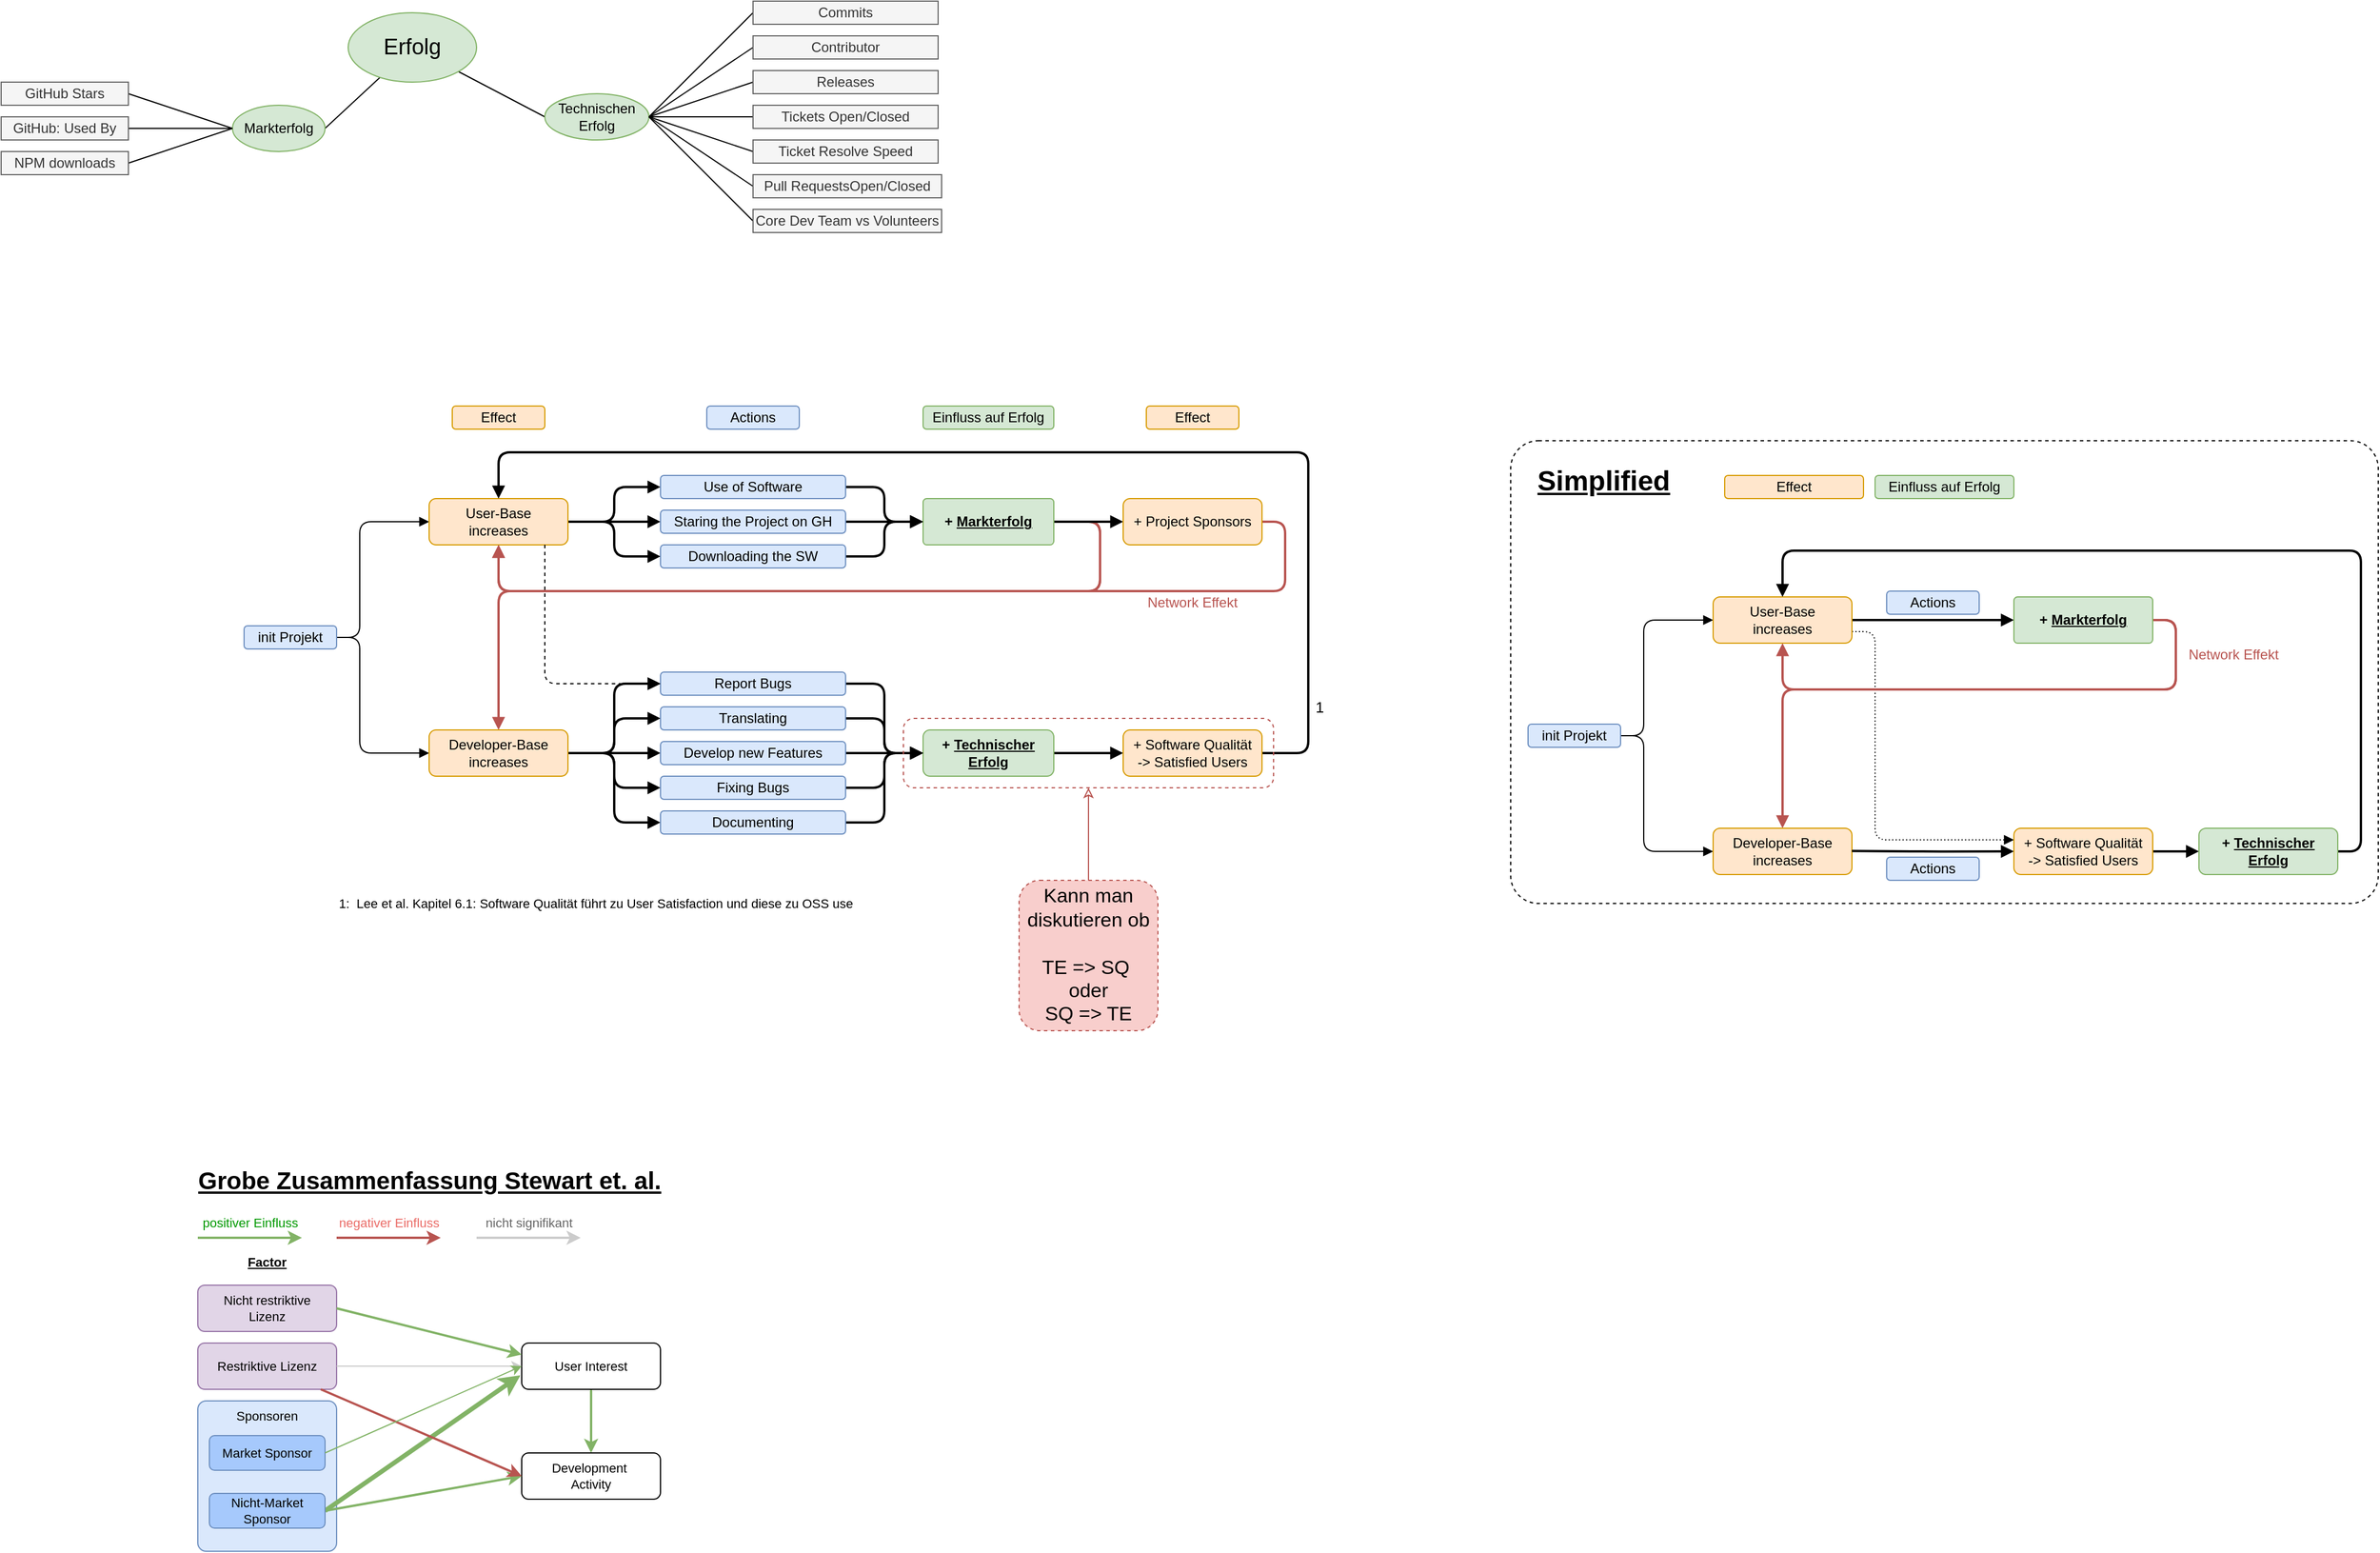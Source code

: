 <mxfile version="13.7.9" type="device"><diagram id="-saGNZZd5gnVEG0oM-vA" name="Seite-1"><mxGraphModel dx="677" dy="391" grid="1" gridSize="10" guides="1" tooltips="1" connect="1" arrows="1" fold="1" page="1" pageScale="1" pageWidth="827" pageHeight="1169" math="0" shadow="0"><root><mxCell id="0"/><mxCell id="1" parent="0"/><mxCell id="q8LVa7vrgrzUMe3y6urO-84" style="edgeStyle=orthogonalEdgeStyle;rounded=1;orthogonalLoop=1;jettySize=auto;html=1;entryX=0.5;entryY=0;entryDx=0;entryDy=0;endArrow=block;endFill=1;strokeColor=#b85450;strokeWidth=2;fontSize=12;fillColor=#f8cecc;exitX=1;exitY=0.5;exitDx=0;exitDy=0;jumpStyle=none;jumpSize=6;" parent="1" source="q8LVa7vrgrzUMe3y6urO-56" target="q8LVa7vrgrzUMe3y6urO-54" edge="1"><mxGeometry relative="1" as="geometry"><Array as="points"><mxPoint x="980" y="620"/><mxPoint x="980" y="680"/><mxPoint x="460" y="680"/></Array></mxGeometry></mxCell><mxCell id="q8LVa7vrgrzUMe3y6urO-6" style="rounded=0;orthogonalLoop=1;jettySize=auto;html=1;entryX=1;entryY=0.5;entryDx=0;entryDy=0;endArrow=none;endFill=0;" parent="1" source="q8LVa7vrgrzUMe3y6urO-1" target="q8LVa7vrgrzUMe3y6urO-2" edge="1"><mxGeometry relative="1" as="geometry"/></mxCell><mxCell id="q8LVa7vrgrzUMe3y6urO-7" style="rounded=0;orthogonalLoop=1;jettySize=auto;html=1;entryX=0;entryY=0.5;entryDx=0;entryDy=0;endArrow=none;endFill=0;" parent="1" source="q8LVa7vrgrzUMe3y6urO-1" target="q8LVa7vrgrzUMe3y6urO-3" edge="1"><mxGeometry relative="1" as="geometry"/></mxCell><mxCell id="q8LVa7vrgrzUMe3y6urO-1" value="Erfolg" style="ellipse;whiteSpace=wrap;html=1;fillColor=#d5e8d4;strokeColor=#82b366;fontSize=19;" parent="1" vertex="1"><mxGeometry x="330" y="180" width="111" height="60" as="geometry"/></mxCell><mxCell id="q8LVa7vrgrzUMe3y6urO-49" style="edgeStyle=none;rounded=0;orthogonalLoop=1;jettySize=auto;html=1;exitX=0;exitY=0.5;exitDx=0;exitDy=0;entryX=1;entryY=0.5;entryDx=0;entryDy=0;endArrow=none;endFill=0;fontSize=12;" parent="1" source="q8LVa7vrgrzUMe3y6urO-2" target="q8LVa7vrgrzUMe3y6urO-45" edge="1"><mxGeometry relative="1" as="geometry"/></mxCell><mxCell id="q8LVa7vrgrzUMe3y6urO-2" value="Markterfolg" style="ellipse;whiteSpace=wrap;html=1;fillColor=#d5e8d4;strokeColor=#82b366;" parent="1" vertex="1"><mxGeometry x="230" y="260" width="80" height="40" as="geometry"/></mxCell><mxCell id="q8LVa7vrgrzUMe3y6urO-37" style="edgeStyle=none;rounded=0;orthogonalLoop=1;jettySize=auto;html=1;exitX=1;exitY=0.5;exitDx=0;exitDy=0;entryX=0;entryY=0.5;entryDx=0;entryDy=0;endArrow=none;endFill=0;fontSize=12;" parent="1" source="q8LVa7vrgrzUMe3y6urO-3" target="q8LVa7vrgrzUMe3y6urO-29" edge="1"><mxGeometry relative="1" as="geometry"/></mxCell><mxCell id="q8LVa7vrgrzUMe3y6urO-3" value="Technischen&lt;br&gt;Erfolg" style="ellipse;whiteSpace=wrap;html=1;fillColor=#d5e8d4;strokeColor=#82b366;" parent="1" vertex="1"><mxGeometry x="500" y="250" width="90" height="40" as="geometry"/></mxCell><mxCell id="q8LVa7vrgrzUMe3y6urO-29" value="Commits" style="rounded=0;whiteSpace=wrap;html=1;fillColor=#f5f5f5;fontSize=12;strokeColor=#666666;fontColor=#333333;" parent="1" vertex="1"><mxGeometry x="680" y="170" width="160" height="20" as="geometry"/></mxCell><mxCell id="q8LVa7vrgrzUMe3y6urO-38" style="edgeStyle=none;rounded=0;orthogonalLoop=1;jettySize=auto;html=1;exitX=0;exitY=0.5;exitDx=0;exitDy=0;endArrow=none;endFill=0;fontSize=12;" parent="1" source="q8LVa7vrgrzUMe3y6urO-31" edge="1"><mxGeometry relative="1" as="geometry"><mxPoint x="590" y="270" as="targetPoint"/></mxGeometry></mxCell><mxCell id="q8LVa7vrgrzUMe3y6urO-31" value="&lt;span&gt;Contributor&lt;/span&gt;" style="rounded=0;whiteSpace=wrap;html=1;fillColor=#f5f5f5;fontSize=12;strokeColor=#666666;fontColor=#333333;" parent="1" vertex="1"><mxGeometry x="680" y="200" width="160" height="20" as="geometry"/></mxCell><mxCell id="q8LVa7vrgrzUMe3y6urO-39" style="edgeStyle=none;rounded=0;orthogonalLoop=1;jettySize=auto;html=1;exitX=0;exitY=0.5;exitDx=0;exitDy=0;endArrow=none;endFill=0;fontSize=12;" parent="1" source="q8LVa7vrgrzUMe3y6urO-32" edge="1"><mxGeometry relative="1" as="geometry"><mxPoint x="590" y="270" as="targetPoint"/></mxGeometry></mxCell><mxCell id="q8LVa7vrgrzUMe3y6urO-32" value="&lt;span&gt;Releases&lt;/span&gt;" style="rounded=0;whiteSpace=wrap;html=1;fillColor=#f5f5f5;fontSize=12;strokeColor=#666666;fontColor=#333333;" parent="1" vertex="1"><mxGeometry x="680" y="230" width="160" height="20" as="geometry"/></mxCell><mxCell id="q8LVa7vrgrzUMe3y6urO-40" style="edgeStyle=none;rounded=0;orthogonalLoop=1;jettySize=auto;html=1;exitX=0;exitY=0.5;exitDx=0;exitDy=0;endArrow=none;endFill=0;fontSize=12;" parent="1" source="q8LVa7vrgrzUMe3y6urO-33" edge="1"><mxGeometry relative="1" as="geometry"><mxPoint x="590" y="270" as="targetPoint"/></mxGeometry></mxCell><mxCell id="q8LVa7vrgrzUMe3y6urO-33" value="&lt;span&gt;Tickets Open/Closed&lt;/span&gt;" style="rounded=0;whiteSpace=wrap;html=1;fillColor=#f5f5f5;fontSize=12;strokeColor=#666666;fontColor=#333333;" parent="1" vertex="1"><mxGeometry x="680" y="260" width="160" height="20" as="geometry"/></mxCell><mxCell id="q8LVa7vrgrzUMe3y6urO-42" style="edgeStyle=none;rounded=0;orthogonalLoop=1;jettySize=auto;html=1;exitX=0;exitY=0.5;exitDx=0;exitDy=0;entryX=1;entryY=0.5;entryDx=0;entryDy=0;endArrow=none;endFill=0;fontSize=12;" parent="1" source="q8LVa7vrgrzUMe3y6urO-34" target="q8LVa7vrgrzUMe3y6urO-3" edge="1"><mxGeometry relative="1" as="geometry"/></mxCell><mxCell id="q8LVa7vrgrzUMe3y6urO-34" value="&lt;span&gt;Pull RequestsOpen/Closed&lt;/span&gt;" style="rounded=0;whiteSpace=wrap;html=1;fillColor=#f5f5f5;fontSize=12;strokeColor=#666666;fontColor=#333333;" parent="1" vertex="1"><mxGeometry x="680" y="320" width="163" height="20" as="geometry"/></mxCell><mxCell id="q8LVa7vrgrzUMe3y6urO-41" style="edgeStyle=none;rounded=0;orthogonalLoop=1;jettySize=auto;html=1;exitX=0;exitY=0.5;exitDx=0;exitDy=0;endArrow=none;endFill=0;fontSize=12;" parent="1" source="q8LVa7vrgrzUMe3y6urO-35" edge="1"><mxGeometry relative="1" as="geometry"><mxPoint x="590" y="270" as="targetPoint"/></mxGeometry></mxCell><mxCell id="q8LVa7vrgrzUMe3y6urO-35" value="&lt;span&gt;Ticket Resolve Speed&lt;/span&gt;" style="rounded=0;whiteSpace=wrap;html=1;fillColor=#f5f5f5;fontSize=12;strokeColor=#666666;fontColor=#333333;" parent="1" vertex="1"><mxGeometry x="680" y="290" width="160" height="20" as="geometry"/></mxCell><mxCell id="q8LVa7vrgrzUMe3y6urO-43" style="rounded=0;orthogonalLoop=1;jettySize=auto;html=1;exitX=0;exitY=0.5;exitDx=0;exitDy=0;entryX=1;entryY=0.5;entryDx=0;entryDy=0;endArrow=none;endFill=0;fontSize=12;" parent="1" source="q8LVa7vrgrzUMe3y6urO-36" target="q8LVa7vrgrzUMe3y6urO-3" edge="1"><mxGeometry relative="1" as="geometry"/></mxCell><mxCell id="q8LVa7vrgrzUMe3y6urO-36" value="&lt;span&gt;Core Dev Team vs Volunteers&lt;/span&gt;" style="rounded=0;whiteSpace=wrap;html=1;fillColor=#f5f5f5;fontSize=12;strokeColor=#666666;fontColor=#333333;" parent="1" vertex="1"><mxGeometry x="680" y="350" width="163" height="20" as="geometry"/></mxCell><mxCell id="q8LVa7vrgrzUMe3y6urO-47" style="edgeStyle=none;rounded=0;orthogonalLoop=1;jettySize=auto;html=1;exitX=1;exitY=0.5;exitDx=0;exitDy=0;entryX=0;entryY=0.5;entryDx=0;entryDy=0;endArrow=none;endFill=0;fontSize=12;" parent="1" source="q8LVa7vrgrzUMe3y6urO-44" target="q8LVa7vrgrzUMe3y6urO-2" edge="1"><mxGeometry relative="1" as="geometry"/></mxCell><mxCell id="q8LVa7vrgrzUMe3y6urO-44" value="&lt;span&gt;GitHub Stars&lt;/span&gt;" style="rounded=0;whiteSpace=wrap;html=1;fillColor=#f5f5f5;fontSize=12;strokeColor=#666666;fontColor=#333333;" parent="1" vertex="1"><mxGeometry x="30" y="240" width="110" height="20" as="geometry"/></mxCell><mxCell id="q8LVa7vrgrzUMe3y6urO-45" value="&lt;span&gt;GitHub: Used By&lt;/span&gt;" style="rounded=0;whiteSpace=wrap;html=1;fillColor=#f5f5f5;fontSize=12;strokeColor=#666666;fontColor=#333333;" parent="1" vertex="1"><mxGeometry x="30" y="270" width="110" height="20" as="geometry"/></mxCell><mxCell id="q8LVa7vrgrzUMe3y6urO-50" style="edgeStyle=none;rounded=0;orthogonalLoop=1;jettySize=auto;html=1;exitX=1;exitY=0.5;exitDx=0;exitDy=0;endArrow=none;endFill=0;fontSize=12;entryX=0;entryY=0.5;entryDx=0;entryDy=0;" parent="1" source="q8LVa7vrgrzUMe3y6urO-46" target="q8LVa7vrgrzUMe3y6urO-2" edge="1"><mxGeometry relative="1" as="geometry"><mxPoint x="190" y="280" as="targetPoint"/></mxGeometry></mxCell><mxCell id="q8LVa7vrgrzUMe3y6urO-46" value="&lt;span&gt;NPM downloads&lt;/span&gt;" style="rounded=0;whiteSpace=wrap;html=1;fillColor=#f5f5f5;fontSize=12;strokeColor=#666666;fontColor=#333333;" parent="1" vertex="1"><mxGeometry x="30" y="300" width="110" height="20" as="geometry"/></mxCell><mxCell id="q8LVa7vrgrzUMe3y6urO-60" style="edgeStyle=orthogonalEdgeStyle;rounded=1;orthogonalLoop=1;jettySize=auto;html=1;entryX=0;entryY=0.5;entryDx=0;entryDy=0;endArrow=block;endFill=1;fontSize=12;exitX=1;exitY=0.5;exitDx=0;exitDy=0;strokeWidth=1;" parent="1" source="q8LVa7vrgrzUMe3y6urO-52" target="q8LVa7vrgrzUMe3y6urO-53" edge="1"><mxGeometry relative="1" as="geometry"><Array as="points"><mxPoint x="340" y="720"/><mxPoint x="340" y="620"/></Array></mxGeometry></mxCell><mxCell id="q8LVa7vrgrzUMe3y6urO-61" style="edgeStyle=orthogonalEdgeStyle;rounded=1;orthogonalLoop=1;jettySize=auto;html=1;entryX=0;entryY=0.5;entryDx=0;entryDy=0;endArrow=block;endFill=1;fontSize=12;strokeWidth=1;" parent="1" source="q8LVa7vrgrzUMe3y6urO-52" target="q8LVa7vrgrzUMe3y6urO-54" edge="1"><mxGeometry relative="1" as="geometry"><Array as="points"><mxPoint x="340" y="720"/><mxPoint x="340" y="820"/></Array></mxGeometry></mxCell><mxCell id="q8LVa7vrgrzUMe3y6urO-52" value="init Projekt" style="rounded=1;whiteSpace=wrap;html=1;fillColor=#dae8fc;fontSize=12;strokeColor=#6c8ebf;" parent="1" vertex="1"><mxGeometry x="240" y="710" width="80" height="20" as="geometry"/></mxCell><mxCell id="q8LVa7vrgrzUMe3y6urO-77" style="edgeStyle=orthogonalEdgeStyle;rounded=1;orthogonalLoop=1;jettySize=auto;html=1;entryX=0;entryY=0.5;entryDx=0;entryDy=0;endArrow=block;endFill=1;strokeColor=#000000;strokeWidth=2;fontSize=12;" parent="1" source="q8LVa7vrgrzUMe3y6urO-53" target="q8LVa7vrgrzUMe3y6urO-73" edge="1"><mxGeometry relative="1" as="geometry"/></mxCell><mxCell id="q8LVa7vrgrzUMe3y6urO-119" style="edgeStyle=orthogonalEdgeStyle;rounded=1;jumpStyle=none;jumpSize=6;orthogonalLoop=1;jettySize=auto;html=1;entryX=0;entryY=0.5;entryDx=0;entryDy=0;shadow=0;startArrow=none;startFill=0;endArrow=block;endFill=1;strokeColor=#000000;strokeWidth=2;fontSize=17;fontColor=#B85450;" parent="1" source="q8LVa7vrgrzUMe3y6urO-53" target="q8LVa7vrgrzUMe3y6urO-117" edge="1"><mxGeometry relative="1" as="geometry"/></mxCell><mxCell id="q8LVa7vrgrzUMe3y6urO-120" style="edgeStyle=orthogonalEdgeStyle;rounded=1;jumpStyle=none;jumpSize=6;orthogonalLoop=1;jettySize=auto;html=1;entryX=0;entryY=0.5;entryDx=0;entryDy=0;shadow=0;startArrow=none;startFill=0;endArrow=block;endFill=1;strokeColor=#000000;strokeWidth=2;fontSize=17;fontColor=#B85450;" parent="1" source="q8LVa7vrgrzUMe3y6urO-53" target="q8LVa7vrgrzUMe3y6urO-118" edge="1"><mxGeometry relative="1" as="geometry"/></mxCell><mxCell id="q8LVa7vrgrzUMe3y6urO-53" value="User-Base&lt;br&gt;increases" style="rounded=1;whiteSpace=wrap;html=1;fillColor=#ffe6cc;fontSize=12;strokeColor=#d79b00;" parent="1" vertex="1"><mxGeometry x="400" y="600" width="120" height="40" as="geometry"/></mxCell><mxCell id="q8LVa7vrgrzUMe3y6urO-69" style="edgeStyle=orthogonalEdgeStyle;rounded=1;orthogonalLoop=1;jettySize=auto;html=1;entryX=0;entryY=0.5;entryDx=0;entryDy=0;endArrow=block;endFill=1;strokeColor=#000000;strokeWidth=2;fontSize=12;" parent="1" source="q8LVa7vrgrzUMe3y6urO-54" target="q8LVa7vrgrzUMe3y6urO-67" edge="1"><mxGeometry relative="1" as="geometry"/></mxCell><mxCell id="q8LVa7vrgrzUMe3y6urO-70" style="edgeStyle=orthogonalEdgeStyle;rounded=1;orthogonalLoop=1;jettySize=auto;html=1;entryX=0;entryY=0.5;entryDx=0;entryDy=0;endArrow=block;endFill=1;strokeColor=#000000;strokeWidth=2;fontSize=12;" parent="1" source="q8LVa7vrgrzUMe3y6urO-54" target="q8LVa7vrgrzUMe3y6urO-68" edge="1"><mxGeometry relative="1" as="geometry"/></mxCell><mxCell id="q8LVa7vrgrzUMe3y6urO-75" style="edgeStyle=orthogonalEdgeStyle;rounded=1;orthogonalLoop=1;jettySize=auto;html=1;entryX=0;entryY=0.5;entryDx=0;entryDy=0;endArrow=block;endFill=1;strokeColor=#000000;strokeWidth=2;fontSize=12;" parent="1" source="q8LVa7vrgrzUMe3y6urO-54" target="q8LVa7vrgrzUMe3y6urO-74" edge="1"><mxGeometry relative="1" as="geometry"/></mxCell><mxCell id="q8LVa7vrgrzUMe3y6urO-101" style="edgeStyle=orthogonalEdgeStyle;rounded=1;orthogonalLoop=1;jettySize=auto;html=1;entryX=0;entryY=0.5;entryDx=0;entryDy=0;shadow=0;endArrow=block;endFill=1;strokeColor=#000000;strokeWidth=2;fontSize=12;fontColor=#FF3333;" parent="1" source="q8LVa7vrgrzUMe3y6urO-54" target="q8LVa7vrgrzUMe3y6urO-100" edge="1"><mxGeometry relative="1" as="geometry"/></mxCell><mxCell id="q8LVa7vrgrzUMe3y6urO-102" style="edgeStyle=orthogonalEdgeStyle;rounded=1;orthogonalLoop=1;jettySize=auto;html=1;entryX=0;entryY=0.5;entryDx=0;entryDy=0;shadow=0;endArrow=block;endFill=1;strokeColor=#000000;strokeWidth=2;fontSize=12;fontColor=#FF3333;" parent="1" source="q8LVa7vrgrzUMe3y6urO-54" target="q8LVa7vrgrzUMe3y6urO-99" edge="1"><mxGeometry relative="1" as="geometry"/></mxCell><mxCell id="q8LVa7vrgrzUMe3y6urO-54" value="Developer-Base&lt;br&gt;increases" style="rounded=1;whiteSpace=wrap;html=1;fillColor=#ffe6cc;fontSize=12;strokeColor=#d79b00;" parent="1" vertex="1"><mxGeometry x="400" y="800" width="120" height="40" as="geometry"/></mxCell><mxCell id="q8LVa7vrgrzUMe3y6urO-82" style="edgeStyle=orthogonalEdgeStyle;rounded=1;orthogonalLoop=1;jettySize=auto;html=1;endArrow=block;endFill=1;strokeColor=#b85450;strokeWidth=2;fontSize=12;entryX=0.5;entryY=1;entryDx=0;entryDy=0;fillColor=#f8cecc;exitX=1;exitY=0.5;exitDx=0;exitDy=0;startArrow=none;startFill=0;jumpStyle=none;" parent="1" source="q8LVa7vrgrzUMe3y6urO-56" target="q8LVa7vrgrzUMe3y6urO-53" edge="1"><mxGeometry relative="1" as="geometry"><mxPoint x="990" y="620" as="targetPoint"/><Array as="points"><mxPoint x="980" y="620"/><mxPoint x="980" y="680"/><mxPoint x="460" y="680"/></Array></mxGeometry></mxCell><mxCell id="q8LVa7vrgrzUMe3y6urO-111" style="edgeStyle=orthogonalEdgeStyle;rounded=1;orthogonalLoop=1;jettySize=auto;html=1;entryX=0;entryY=0.5;entryDx=0;entryDy=0;shadow=0;startArrow=none;startFill=0;endArrow=block;endFill=1;strokeColor=#000000;strokeWidth=2;fontSize=12;fontColor=#B85450;" parent="1" source="q8LVa7vrgrzUMe3y6urO-56" target="q8LVa7vrgrzUMe3y6urO-110" edge="1"><mxGeometry relative="1" as="geometry"/></mxCell><mxCell id="q8LVa7vrgrzUMe3y6urO-56" value="&lt;b&gt;+&amp;nbsp;&lt;u&gt;Markterfolg&lt;/u&gt;&lt;/b&gt;" style="rounded=1;whiteSpace=wrap;html=1;fillColor=#d5e8d4;fontSize=12;strokeColor=#82b366;align=center;verticalAlign=middle;arcSize=8;" parent="1" vertex="1"><mxGeometry x="827" y="600" width="113" height="40" as="geometry"/></mxCell><mxCell id="q8LVa7vrgrzUMe3y6urO-93" style="edgeStyle=orthogonalEdgeStyle;rounded=1;orthogonalLoop=1;jettySize=auto;html=1;entryX=0;entryY=0.5;entryDx=0;entryDy=0;shadow=0;endArrow=block;endFill=1;strokeWidth=2;fontSize=12;fontColor=#FF3333;" parent="1" source="q8LVa7vrgrzUMe3y6urO-57" target="q8LVa7vrgrzUMe3y6urO-91" edge="1"><mxGeometry relative="1" as="geometry"/></mxCell><mxCell id="q8LVa7vrgrzUMe3y6urO-57" value="&lt;b&gt;+&lt;/b&gt; &lt;b&gt;&lt;u&gt;Technischer&lt;br&gt;Erfolg&lt;/u&gt;&lt;/b&gt;" style="rounded=1;whiteSpace=wrap;html=1;fillColor=#d5e8d4;fontSize=12;strokeColor=#82b366;" parent="1" vertex="1"><mxGeometry x="827" y="800" width="113" height="40" as="geometry"/></mxCell><mxCell id="q8LVa7vrgrzUMe3y6urO-105" style="edgeStyle=orthogonalEdgeStyle;rounded=1;orthogonalLoop=1;jettySize=auto;html=1;entryX=0;entryY=0.5;entryDx=0;entryDy=0;shadow=0;endArrow=block;endFill=1;strokeColor=#000000;strokeWidth=2;fontSize=12;fontColor=#FF3333;" parent="1" source="q8LVa7vrgrzUMe3y6urO-67" target="q8LVa7vrgrzUMe3y6urO-57" edge="1"><mxGeometry relative="1" as="geometry"/></mxCell><mxCell id="q8LVa7vrgrzUMe3y6urO-67" value="&lt;span&gt;Develop new Features&lt;/span&gt;" style="rounded=1;whiteSpace=wrap;html=1;fillColor=#dae8fc;fontSize=12;strokeColor=#6c8ebf;" parent="1" vertex="1"><mxGeometry x="600" y="810" width="160" height="20" as="geometry"/></mxCell><mxCell id="q8LVa7vrgrzUMe3y6urO-104" style="edgeStyle=orthogonalEdgeStyle;rounded=1;orthogonalLoop=1;jettySize=auto;html=1;entryX=0;entryY=0.5;entryDx=0;entryDy=0;shadow=0;endArrow=block;endFill=1;strokeColor=#000000;strokeWidth=2;fontSize=12;fontColor=#FF3333;" parent="1" source="q8LVa7vrgrzUMe3y6urO-68" target="q8LVa7vrgrzUMe3y6urO-57" edge="1"><mxGeometry relative="1" as="geometry"/></mxCell><mxCell id="q8LVa7vrgrzUMe3y6urO-68" value="&lt;span&gt;Fixing Bugs&lt;/span&gt;" style="rounded=1;whiteSpace=wrap;html=1;fillColor=#dae8fc;fontSize=12;strokeColor=#6c8ebf;" parent="1" vertex="1"><mxGeometry x="600" y="840" width="160" height="20" as="geometry"/></mxCell><mxCell id="q8LVa7vrgrzUMe3y6urO-78" style="edgeStyle=orthogonalEdgeStyle;rounded=1;orthogonalLoop=1;jettySize=auto;html=1;endArrow=block;endFill=1;strokeColor=#000000;strokeWidth=2;fontSize=12;entryX=0;entryY=0.5;entryDx=0;entryDy=0;" parent="1" source="q8LVa7vrgrzUMe3y6urO-73" target="q8LVa7vrgrzUMe3y6urO-56" edge="1"><mxGeometry relative="1" as="geometry"><mxPoint x="800" y="620" as="targetPoint"/></mxGeometry></mxCell><mxCell id="q8LVa7vrgrzUMe3y6urO-73" value="&lt;span&gt;Use of Software&lt;/span&gt;" style="rounded=1;whiteSpace=wrap;html=1;fillColor=#dae8fc;fontSize=12;strokeColor=#6c8ebf;" parent="1" vertex="1"><mxGeometry x="600" y="580" width="160" height="20" as="geometry"/></mxCell><mxCell id="q8LVa7vrgrzUMe3y6urO-107" style="edgeStyle=orthogonalEdgeStyle;rounded=1;orthogonalLoop=1;jettySize=auto;html=1;entryX=0;entryY=0.5;entryDx=0;entryDy=0;shadow=0;endArrow=block;endFill=1;strokeColor=#000000;strokeWidth=2;fontSize=12;fontColor=#FF3333;" parent="1" source="q8LVa7vrgrzUMe3y6urO-74" target="q8LVa7vrgrzUMe3y6urO-57" edge="1"><mxGeometry relative="1" as="geometry"/></mxCell><mxCell id="q8LVa7vrgrzUMe3y6urO-74" value="&lt;span&gt;Report Bugs&lt;/span&gt;" style="rounded=1;whiteSpace=wrap;html=1;fillColor=#dae8fc;fontSize=12;strokeColor=#6c8ebf;" parent="1" vertex="1"><mxGeometry x="600" y="750" width="160" height="20" as="geometry"/></mxCell><mxCell id="q8LVa7vrgrzUMe3y6urO-83" value="Network Effekt" style="text;html=1;align=center;verticalAlign=middle;whiteSpace=wrap;rounded=0;fontSize=12;fontColor=#B85450;" parent="1" vertex="1"><mxGeometry x="1000" y="680" width="120" height="20" as="geometry"/></mxCell><mxCell id="q8LVa7vrgrzUMe3y6urO-94" style="edgeStyle=orthogonalEdgeStyle;rounded=1;orthogonalLoop=1;jettySize=auto;html=1;shadow=0;endArrow=block;endFill=1;strokeWidth=2;fontSize=12;fontColor=#FF3333;exitX=1;exitY=0.5;exitDx=0;exitDy=0;" parent="1" source="q8LVa7vrgrzUMe3y6urO-91" edge="1"><mxGeometry relative="1" as="geometry"><mxPoint x="460" y="600" as="targetPoint"/><Array as="points"><mxPoint x="1160" y="820"/><mxPoint x="1160" y="560"/><mxPoint x="460" y="560"/></Array></mxGeometry></mxCell><mxCell id="q8LVa7vrgrzUMe3y6urO-91" value="+ Software Qualität&lt;br&gt;-&amp;gt; Satisfied Users" style="rounded=1;whiteSpace=wrap;html=1;fillColor=#ffe6cc;fontSize=12;strokeColor=#d79b00;" parent="1" vertex="1"><mxGeometry x="1000" y="800" width="120" height="40" as="geometry"/></mxCell><mxCell id="q8LVa7vrgrzUMe3y6urO-95" value="Actions" style="rounded=1;whiteSpace=wrap;html=1;fillColor=#dae8fc;fontSize=12;strokeColor=#6c8ebf;" parent="1" vertex="1"><mxGeometry x="640" y="520" width="80" height="20" as="geometry"/></mxCell><mxCell id="q8LVa7vrgrzUMe3y6urO-97" value="Einfluss auf Erfolg" style="rounded=1;whiteSpace=wrap;html=1;fillColor=#d5e8d4;fontSize=12;strokeColor=#82b366;" parent="1" vertex="1"><mxGeometry x="827" y="520" width="113" height="20" as="geometry"/></mxCell><mxCell id="q8LVa7vrgrzUMe3y6urO-98" value="Effect" style="rounded=1;whiteSpace=wrap;html=1;fillColor=#ffe6cc;fontSize=12;strokeColor=#d79b00;" parent="1" vertex="1"><mxGeometry x="420" y="520" width="80" height="20" as="geometry"/></mxCell><mxCell id="q8LVa7vrgrzUMe3y6urO-103" style="edgeStyle=orthogonalEdgeStyle;rounded=1;orthogonalLoop=1;jettySize=auto;html=1;entryX=0;entryY=0.5;entryDx=0;entryDy=0;shadow=0;endArrow=block;endFill=1;strokeColor=#000000;strokeWidth=2;fontSize=12;fontColor=#FF3333;" parent="1" source="q8LVa7vrgrzUMe3y6urO-99" target="q8LVa7vrgrzUMe3y6urO-57" edge="1"><mxGeometry relative="1" as="geometry"/></mxCell><mxCell id="q8LVa7vrgrzUMe3y6urO-99" value="Documenting" style="rounded=1;whiteSpace=wrap;html=1;fillColor=#dae8fc;fontSize=12;strokeColor=#6c8ebf;" parent="1" vertex="1"><mxGeometry x="600" y="870" width="160" height="20" as="geometry"/></mxCell><mxCell id="q8LVa7vrgrzUMe3y6urO-106" style="edgeStyle=orthogonalEdgeStyle;rounded=1;orthogonalLoop=1;jettySize=auto;html=1;entryX=0;entryY=0.5;entryDx=0;entryDy=0;shadow=0;endArrow=block;endFill=1;strokeColor=#000000;strokeWidth=2;fontSize=12;fontColor=#FF3333;" parent="1" source="q8LVa7vrgrzUMe3y6urO-100" target="q8LVa7vrgrzUMe3y6urO-57" edge="1"><mxGeometry relative="1" as="geometry"/></mxCell><mxCell id="q8LVa7vrgrzUMe3y6urO-100" value="Translating" style="rounded=1;whiteSpace=wrap;html=1;fillColor=#dae8fc;fontSize=12;strokeColor=#6c8ebf;" parent="1" vertex="1"><mxGeometry x="600" y="780" width="160" height="20" as="geometry"/></mxCell><mxCell id="q8LVa7vrgrzUMe3y6urO-112" style="edgeStyle=orthogonalEdgeStyle;rounded=1;orthogonalLoop=1;jettySize=auto;html=1;shadow=0;startArrow=none;startFill=0;endArrow=block;endFill=1;strokeColor=#b85450;strokeWidth=2;fontSize=12;fontColor=#B85450;fillColor=#f8cecc;jumpStyle=none;jumpSize=6;entryX=0.5;entryY=1;entryDx=0;entryDy=0;" parent="1" source="q8LVa7vrgrzUMe3y6urO-110" target="q8LVa7vrgrzUMe3y6urO-53" edge="1"><mxGeometry relative="1" as="geometry"><mxPoint x="470" y="660" as="targetPoint"/><Array as="points"><mxPoint x="1140" y="620"/><mxPoint x="1140" y="680"/><mxPoint x="460" y="680"/></Array></mxGeometry></mxCell><mxCell id="q8LVa7vrgrzUMe3y6urO-110" value="+ Project Sponsors" style="rounded=1;whiteSpace=wrap;html=1;fillColor=#ffe6cc;fontSize=12;strokeColor=#d79b00;" parent="1" vertex="1"><mxGeometry x="1000" y="600" width="120" height="40" as="geometry"/></mxCell><mxCell id="q8LVa7vrgrzUMe3y6urO-76" style="edgeStyle=orthogonalEdgeStyle;rounded=1;orthogonalLoop=1;jettySize=auto;html=1;endArrow=block;endFill=1;strokeWidth=1;fontSize=12;dashed=1;entryX=0;entryY=0.5;entryDx=0;entryDy=0;" parent="1" source="q8LVa7vrgrzUMe3y6urO-53" target="q8LVa7vrgrzUMe3y6urO-74" edge="1"><mxGeometry relative="1" as="geometry"><mxPoint x="560" y="760" as="targetPoint"/><Array as="points"><mxPoint x="500" y="760"/></Array></mxGeometry></mxCell><mxCell id="q8LVa7vrgrzUMe3y6urO-116" value="Effect" style="rounded=1;whiteSpace=wrap;html=1;fillColor=#ffe6cc;fontSize=12;strokeColor=#d79b00;" parent="1" vertex="1"><mxGeometry x="1020" y="520" width="80" height="20" as="geometry"/></mxCell><mxCell id="q8LVa7vrgrzUMe3y6urO-121" style="edgeStyle=orthogonalEdgeStyle;rounded=1;jumpStyle=none;jumpSize=6;orthogonalLoop=1;jettySize=auto;html=1;entryX=0;entryY=0.5;entryDx=0;entryDy=0;shadow=0;startArrow=none;startFill=0;endArrow=block;endFill=1;strokeColor=#000000;strokeWidth=2;fontSize=17;fontColor=#B85450;" parent="1" source="q8LVa7vrgrzUMe3y6urO-117" target="q8LVa7vrgrzUMe3y6urO-56" edge="1"><mxGeometry relative="1" as="geometry"/></mxCell><mxCell id="q8LVa7vrgrzUMe3y6urO-117" value="&lt;span&gt;Staring the Project on GH&lt;/span&gt;" style="rounded=1;whiteSpace=wrap;html=1;fillColor=#dae8fc;fontSize=12;strokeColor=#6c8ebf;" parent="1" vertex="1"><mxGeometry x="600" y="610" width="160" height="20" as="geometry"/></mxCell><mxCell id="q8LVa7vrgrzUMe3y6urO-122" style="edgeStyle=orthogonalEdgeStyle;rounded=1;jumpStyle=none;jumpSize=6;orthogonalLoop=1;jettySize=auto;html=1;entryX=0;entryY=0.5;entryDx=0;entryDy=0;shadow=0;startArrow=none;startFill=0;endArrow=block;endFill=1;strokeColor=#000000;strokeWidth=2;fontSize=17;fontColor=#B85450;" parent="1" source="q8LVa7vrgrzUMe3y6urO-118" target="q8LVa7vrgrzUMe3y6urO-56" edge="1"><mxGeometry relative="1" as="geometry"/></mxCell><mxCell id="q8LVa7vrgrzUMe3y6urO-118" value="&lt;span&gt;Downloading the SW&lt;/span&gt;" style="rounded=1;whiteSpace=wrap;html=1;fillColor=#dae8fc;fontSize=12;strokeColor=#6c8ebf;" parent="1" vertex="1"><mxGeometry x="600" y="640" width="160" height="20" as="geometry"/></mxCell><mxCell id="q8LVa7vrgrzUMe3y6urO-127" value="" style="rounded=1;whiteSpace=wrap;html=1;dashed=1;strokeColor=#b85450;fontSize=17;align=center;fillColor=none;" parent="1" vertex="1"><mxGeometry x="810" y="790" width="320" height="60" as="geometry"/></mxCell><mxCell id="q8LVa7vrgrzUMe3y6urO-131" style="edgeStyle=orthogonalEdgeStyle;rounded=1;jumpStyle=none;jumpSize=6;orthogonalLoop=1;jettySize=auto;html=1;exitX=0.5;exitY=0;exitDx=0;exitDy=0;entryX=0.5;entryY=1;entryDx=0;entryDy=0;shadow=0;startArrow=none;startFill=0;endArrow=classic;endFill=0;strokeColor=#b85450;strokeWidth=1;fontSize=17;fontColor=#B85450;fillColor=#f8cecc;" parent="1" source="q8LVa7vrgrzUMe3y6urO-129" target="q8LVa7vrgrzUMe3y6urO-127" edge="1"><mxGeometry relative="1" as="geometry"/></mxCell><mxCell id="q8LVa7vrgrzUMe3y6urO-129" value="Kann man diskutieren ob&lt;br&gt;&lt;br&gt;TE =&amp;gt; SQ&amp;nbsp;&lt;br&gt;oder&lt;br&gt;SQ =&amp;gt; TE" style="rounded=1;whiteSpace=wrap;html=1;dashed=1;strokeColor=#b85450;fillColor=#f8cecc;fontSize=17;align=center;" parent="1" vertex="1"><mxGeometry x="910" y="930" width="120" height="130" as="geometry"/></mxCell><mxCell id="q8LVa7vrgrzUMe3y6urO-132" style="edgeStyle=orthogonalEdgeStyle;rounded=1;orthogonalLoop=1;jettySize=auto;html=1;entryX=0.5;entryY=0;entryDx=0;entryDy=0;endArrow=block;endFill=1;strokeColor=#b85450;strokeWidth=2;fontSize=12;fillColor=#f8cecc;exitX=1;exitY=0.5;exitDx=0;exitDy=0;jumpStyle=none;jumpSize=6;" parent="1" source="q8LVa7vrgrzUMe3y6urO-148" target="q8LVa7vrgrzUMe3y6urO-145" edge="1"><mxGeometry relative="1" as="geometry"><Array as="points"><mxPoint x="1910" y="705"/><mxPoint x="1910" y="765"/><mxPoint x="1570" y="765"/></Array></mxGeometry></mxCell><mxCell id="q8LVa7vrgrzUMe3y6urO-133" style="edgeStyle=orthogonalEdgeStyle;rounded=1;orthogonalLoop=1;jettySize=auto;html=1;entryX=0;entryY=0.5;entryDx=0;entryDy=0;endArrow=block;endFill=1;fontSize=12;exitX=1;exitY=0.5;exitDx=0;exitDy=0;strokeWidth=1;" parent="1" source="q8LVa7vrgrzUMe3y6urO-135" target="q8LVa7vrgrzUMe3y6urO-139" edge="1"><mxGeometry relative="1" as="geometry"><Array as="points"><mxPoint x="1450" y="805"/><mxPoint x="1450" y="705"/></Array></mxGeometry></mxCell><mxCell id="q8LVa7vrgrzUMe3y6urO-134" style="edgeStyle=orthogonalEdgeStyle;rounded=1;orthogonalLoop=1;jettySize=auto;html=1;entryX=0;entryY=0.5;entryDx=0;entryDy=0;endArrow=block;endFill=1;fontSize=12;strokeWidth=1;" parent="1" source="q8LVa7vrgrzUMe3y6urO-135" target="q8LVa7vrgrzUMe3y6urO-145" edge="1"><mxGeometry relative="1" as="geometry"><Array as="points"><mxPoint x="1450" y="805"/><mxPoint x="1450" y="905"/></Array></mxGeometry></mxCell><mxCell id="q8LVa7vrgrzUMe3y6urO-135" value="init Projekt" style="rounded=1;whiteSpace=wrap;html=1;fillColor=#dae8fc;fontSize=12;strokeColor=#6c8ebf;" parent="1" vertex="1"><mxGeometry x="1350" y="795" width="80" height="20" as="geometry"/></mxCell><mxCell id="q8LVa7vrgrzUMe3y6urO-137" style="edgeStyle=orthogonalEdgeStyle;rounded=1;jumpStyle=none;jumpSize=6;orthogonalLoop=1;jettySize=auto;html=1;entryX=0;entryY=0.5;entryDx=0;entryDy=0;shadow=0;startArrow=none;startFill=0;endArrow=block;endFill=1;strokeColor=#000000;strokeWidth=2;fontSize=17;fontColor=#B85450;" parent="1" source="q8LVa7vrgrzUMe3y6urO-139" target="q8LVa7vrgrzUMe3y6urO-148" edge="1"><mxGeometry relative="1" as="geometry"><mxPoint x="1710" y="705" as="targetPoint"/></mxGeometry></mxCell><mxCell id="q8LVa7vrgrzUMe3y6urO-184" style="edgeStyle=orthogonalEdgeStyle;rounded=1;jumpStyle=none;jumpSize=6;orthogonalLoop=1;jettySize=auto;html=1;exitX=1;exitY=0.75;exitDx=0;exitDy=0;entryX=0;entryY=0.25;entryDx=0;entryDy=0;shadow=0;startArrow=none;startFill=0;endArrow=block;endFill=1;strokeColor=#000000;strokeWidth=1;fontSize=17;fontColor=#B85450;dashed=1;dashPattern=1 2;" parent="1" source="q8LVa7vrgrzUMe3y6urO-139" target="q8LVa7vrgrzUMe3y6urO-182" edge="1"><mxGeometry relative="1" as="geometry"><Array as="points"><mxPoint x="1650" y="715"/><mxPoint x="1650" y="895"/></Array></mxGeometry></mxCell><mxCell id="q8LVa7vrgrzUMe3y6urO-139" value="User-Base&lt;br&gt;increases" style="rounded=1;whiteSpace=wrap;html=1;fillColor=#ffe6cc;fontSize=12;strokeColor=#d79b00;" parent="1" vertex="1"><mxGeometry x="1510" y="685" width="120" height="40" as="geometry"/></mxCell><mxCell id="q8LVa7vrgrzUMe3y6urO-145" value="Developer-Base&lt;br&gt;increases" style="rounded=1;whiteSpace=wrap;html=1;fillColor=#ffe6cc;fontSize=12;strokeColor=#d79b00;" parent="1" vertex="1"><mxGeometry x="1510" y="885" width="120" height="40" as="geometry"/></mxCell><mxCell id="q8LVa7vrgrzUMe3y6urO-146" style="edgeStyle=orthogonalEdgeStyle;rounded=1;orthogonalLoop=1;jettySize=auto;html=1;endArrow=block;endFill=1;strokeColor=#b85450;strokeWidth=2;fontSize=12;entryX=0.5;entryY=1;entryDx=0;entryDy=0;fillColor=#f8cecc;exitX=1;exitY=0.5;exitDx=0;exitDy=0;startArrow=none;startFill=0;jumpStyle=none;" parent="1" source="q8LVa7vrgrzUMe3y6urO-148" target="q8LVa7vrgrzUMe3y6urO-139" edge="1"><mxGeometry relative="1" as="geometry"><mxPoint x="2100" y="705" as="targetPoint"/><Array as="points"><mxPoint x="1910" y="705"/><mxPoint x="1910" y="765"/><mxPoint x="1570" y="765"/></Array></mxGeometry></mxCell><mxCell id="q8LVa7vrgrzUMe3y6urO-148" value="&lt;b&gt;+&amp;nbsp;&lt;u&gt;Markterfolg&lt;/u&gt;&lt;/b&gt;" style="rounded=1;whiteSpace=wrap;html=1;fillColor=#d5e8d4;fontSize=12;strokeColor=#82b366;align=center;verticalAlign=middle;arcSize=8;" parent="1" vertex="1"><mxGeometry x="1770" y="685" width="120" height="40" as="geometry"/></mxCell><mxCell id="q8LVa7vrgrzUMe3y6urO-149" style="edgeStyle=orthogonalEdgeStyle;rounded=1;orthogonalLoop=1;jettySize=auto;html=1;entryX=0;entryY=0.5;entryDx=0;entryDy=0;shadow=0;endArrow=block;endFill=1;strokeWidth=2;fontSize=12;fontColor=#FF3333;exitX=1;exitY=0.5;exitDx=0;exitDy=0;" parent="1" source="q8LVa7vrgrzUMe3y6urO-182" target="q8LVa7vrgrzUMe3y6urO-183" edge="1"><mxGeometry relative="1" as="geometry"><mxPoint x="2050" y="905" as="sourcePoint"/><mxPoint x="2110" y="905" as="targetPoint"/></mxGeometry></mxCell><mxCell id="q8LVa7vrgrzUMe3y6urO-159" value="Network Effekt" style="text;html=1;align=center;verticalAlign=middle;whiteSpace=wrap;rounded=0;fontSize=12;fontColor=#B85450;" parent="1" vertex="1"><mxGeometry x="1920" y="725" width="80" height="20" as="geometry"/></mxCell><mxCell id="q8LVa7vrgrzUMe3y6urO-160" style="edgeStyle=orthogonalEdgeStyle;rounded=1;orthogonalLoop=1;jettySize=auto;html=1;shadow=0;endArrow=block;endFill=1;strokeWidth=2;fontSize=12;fontColor=#FF3333;exitX=1;exitY=0.5;exitDx=0;exitDy=0;" parent="1" source="q8LVa7vrgrzUMe3y6urO-183" edge="1"><mxGeometry relative="1" as="geometry"><mxPoint x="2230" y="905" as="sourcePoint"/><mxPoint x="1570" y="685" as="targetPoint"/><Array as="points"><mxPoint x="2070" y="905"/><mxPoint x="2070" y="645"/><mxPoint x="1570" y="645"/></Array></mxGeometry></mxCell><mxCell id="q8LVa7vrgrzUMe3y6urO-162" value="Actions" style="rounded=1;whiteSpace=wrap;html=1;fillColor=#dae8fc;fontSize=12;strokeColor=#6c8ebf;" parent="1" vertex="1"><mxGeometry x="1660" y="680" width="80" height="20" as="geometry"/></mxCell><mxCell id="q8LVa7vrgrzUMe3y6urO-163" value="Einfluss auf Erfolg" style="rounded=1;whiteSpace=wrap;html=1;fillColor=#d5e8d4;fontSize=12;strokeColor=#82b366;" parent="1" vertex="1"><mxGeometry x="1650" y="580" width="120" height="20" as="geometry"/></mxCell><mxCell id="q8LVa7vrgrzUMe3y6urO-164" value="Effect" style="rounded=1;whiteSpace=wrap;html=1;fillColor=#ffe6cc;fontSize=12;strokeColor=#d79b00;" parent="1" vertex="1"><mxGeometry x="1520" y="580" width="120" height="20" as="geometry"/></mxCell><mxCell id="q8LVa7vrgrzUMe3y6urO-180" style="edgeStyle=orthogonalEdgeStyle;rounded=1;jumpStyle=none;jumpSize=6;orthogonalLoop=1;jettySize=auto;html=1;entryX=0;entryY=0.5;entryDx=0;entryDy=0;shadow=0;startArrow=none;startFill=0;endArrow=block;endFill=1;strokeColor=#000000;strokeWidth=2;fontSize=17;fontColor=#B85450;" parent="1" target="q8LVa7vrgrzUMe3y6urO-182" edge="1"><mxGeometry relative="1" as="geometry"><mxPoint x="1630" y="904.58" as="sourcePoint"/><mxPoint x="1937" y="904.58" as="targetPoint"/></mxGeometry></mxCell><mxCell id="q8LVa7vrgrzUMe3y6urO-181" value="Actions" style="rounded=1;whiteSpace=wrap;html=1;fillColor=#dae8fc;fontSize=12;strokeColor=#6c8ebf;" parent="1" vertex="1"><mxGeometry x="1660" y="910" width="80" height="20" as="geometry"/></mxCell><mxCell id="q8LVa7vrgrzUMe3y6urO-182" value="+ Software Qualität&lt;br&gt;-&amp;gt; Satisfied Users" style="rounded=1;whiteSpace=wrap;html=1;fillColor=#ffe6cc;fontSize=12;strokeColor=#d79b00;" parent="1" vertex="1"><mxGeometry x="1770" y="885" width="120" height="40" as="geometry"/></mxCell><mxCell id="q8LVa7vrgrzUMe3y6urO-183" value="&lt;b&gt;+&lt;/b&gt; &lt;b&gt;&lt;u&gt;Technischer&lt;br&gt;Erfolg&lt;/u&gt;&lt;/b&gt;" style="rounded=1;whiteSpace=wrap;html=1;fillColor=#d5e8d4;fontSize=12;strokeColor=#82b366;" parent="1" vertex="1"><mxGeometry x="1930" y="885" width="120" height="40" as="geometry"/></mxCell><mxCell id="q8LVa7vrgrzUMe3y6urO-186" value="&lt;span style=&quot;font-size: 24px;&quot;&gt;Simplified&lt;/span&gt;" style="text;html=1;align=center;verticalAlign=middle;resizable=0;points=[];autosize=1;fontSize=24;strokeWidth=6;fontStyle=5" parent="1" vertex="1"><mxGeometry x="1350" y="570" width="130" height="30" as="geometry"/></mxCell><mxCell id="q8LVa7vrgrzUMe3y6urO-187" value="" style="rounded=1;whiteSpace=wrap;html=1;dashed=1;strokeColor=#000000;strokeWidth=1;fillColor=none;fontSize=24;fontColor=#000000;align=center;imageHeight=24;arcSize=6;" parent="1" vertex="1"><mxGeometry x="1335" y="550" width="750" height="400" as="geometry"/></mxCell><mxCell id="q8LVa7vrgrzUMe3y6urO-189" value="&lt;font style=&quot;font-size: 21px&quot;&gt;Grobe Zusammenfassung Stewart et. al.&lt;/font&gt;" style="text;html=1;align=center;verticalAlign=middle;resizable=0;points=[];autosize=1;fontSize=24;strokeWidth=6;fontStyle=5" parent="1" vertex="1"><mxGeometry x="190" y="1169" width="420" height="40" as="geometry"/></mxCell><mxCell id="q8LVa7vrgrzUMe3y6urO-193" value="1" style="text;html=1;strokeColor=none;fillColor=none;align=center;verticalAlign=middle;whiteSpace=wrap;rounded=0;dashed=1;fontSize=13;fontColor=#000000;" parent="1" vertex="1"><mxGeometry x="1150" y="770" width="40" height="20" as="geometry"/></mxCell><mxCell id="bQAHdshRInmPC4AE6iW2-1" value="1:&amp;nbsp; Lee et al. Kapitel 6.1: Software Qualität führt zu User Satisfaction und diese zu OSS use" style="text;html=1;strokeColor=none;fillColor=none;align=left;verticalAlign=middle;whiteSpace=wrap;rounded=0;dashed=1;fontSize=11;fontColor=#000000;" vertex="1" parent="1"><mxGeometry x="320" y="940" width="530" height="20" as="geometry"/></mxCell><mxCell id="bQAHdshRInmPC4AE6iW2-2" value="Nicht restriktive&lt;br&gt;Lizenz" style="rounded=1;whiteSpace=wrap;html=1;fontSize=11;align=center;fillColor=#e1d5e7;strokeColor=#9673a6;" vertex="1" parent="1"><mxGeometry x="200" y="1280" width="120" height="40" as="geometry"/></mxCell><mxCell id="bQAHdshRInmPC4AE6iW2-5" value="Factor" style="text;html=1;strokeColor=none;fillColor=none;align=center;verticalAlign=middle;whiteSpace=wrap;rounded=0;fontSize=11;fontStyle=5" vertex="1" parent="1"><mxGeometry x="240" y="1250" width="40" height="20" as="geometry"/></mxCell><mxCell id="bQAHdshRInmPC4AE6iW2-6" value="Restriktive Lizenz" style="rounded=1;whiteSpace=wrap;html=1;fontSize=11;align=center;fillColor=#e1d5e7;strokeColor=#9673a6;" vertex="1" parent="1"><mxGeometry x="200" y="1330" width="120" height="40" as="geometry"/></mxCell><mxCell id="bQAHdshRInmPC4AE6iW2-23" style="edgeStyle=none;rounded=0;orthogonalLoop=1;jettySize=auto;html=1;labelBackgroundColor=none;strokeColor=#82b366;strokeWidth=2;fontSize=11;fontColor=#666666;align=center;fillColor=#d5e8d4;" edge="1" parent="1" source="bQAHdshRInmPC4AE6iW2-7" target="bQAHdshRInmPC4AE6iW2-8"><mxGeometry relative="1" as="geometry"/></mxCell><mxCell id="bQAHdshRInmPC4AE6iW2-7" value="User Interest" style="rounded=1;whiteSpace=wrap;html=1;fontSize=11;align=center;" vertex="1" parent="1"><mxGeometry x="480" y="1330" width="120" height="40" as="geometry"/></mxCell><mxCell id="bQAHdshRInmPC4AE6iW2-8" value="Development&amp;nbsp;&lt;br&gt;Activity" style="rounded=1;whiteSpace=wrap;html=1;fontSize=11;align=center;" vertex="1" parent="1"><mxGeometry x="480" y="1425" width="120" height="40" as="geometry"/></mxCell><mxCell id="bQAHdshRInmPC4AE6iW2-11" value="positiver Einfluss" style="edgeStyle=orthogonalEdgeStyle;rounded=0;orthogonalLoop=1;jettySize=auto;html=1;fontSize=11;strokeWidth=2;fillColor=#d5e8d4;strokeColor=#82b366;labelPosition=center;verticalLabelPosition=top;align=center;verticalAlign=bottom;labelBackgroundColor=none;spacingBottom=4;fontColor=#009900;" edge="1" parent="1"><mxGeometry relative="1" as="geometry"><mxPoint x="200" y="1239" as="sourcePoint"/><mxPoint x="290" y="1239" as="targetPoint"/></mxGeometry></mxCell><mxCell id="bQAHdshRInmPC4AE6iW2-13" value="negativer Einfluss" style="edgeStyle=orthogonalEdgeStyle;rounded=0;orthogonalLoop=1;jettySize=auto;html=1;fontSize=11;strokeWidth=2;fillColor=#f8cecc;strokeColor=#b85450;labelPosition=center;verticalLabelPosition=top;align=center;verticalAlign=bottom;labelBackgroundColor=none;spacingBottom=4;fontColor=#EA6B66;" edge="1" parent="1"><mxGeometry relative="1" as="geometry"><mxPoint x="320" y="1239" as="sourcePoint"/><mxPoint x="410" y="1239" as="targetPoint"/></mxGeometry></mxCell><mxCell id="bQAHdshRInmPC4AE6iW2-14" value="nicht signifikant" style="edgeStyle=orthogonalEdgeStyle;rounded=0;orthogonalLoop=1;jettySize=auto;html=1;fontSize=11;strokeWidth=2;fillColor=#f5f5f5;labelPosition=center;verticalLabelPosition=top;align=center;verticalAlign=bottom;labelBackgroundColor=none;spacingBottom=4;strokeColor=#CCCCCC;fontColor=#666666;spacing=2;" edge="1" parent="1"><mxGeometry relative="1" as="geometry"><mxPoint x="441" y="1239" as="sourcePoint"/><mxPoint x="531" y="1239" as="targetPoint"/></mxGeometry></mxCell><mxCell id="bQAHdshRInmPC4AE6iW2-10" style="rounded=0;orthogonalLoop=1;jettySize=auto;html=1;entryX=0;entryY=0.25;entryDx=0;entryDy=0;fontSize=11;strokeWidth=2;fillColor=#d5e8d4;strokeColor=#82b366;exitX=1;exitY=0.5;exitDx=0;exitDy=0;" edge="1" parent="1" source="bQAHdshRInmPC4AE6iW2-2" target="bQAHdshRInmPC4AE6iW2-7"><mxGeometry relative="1" as="geometry"/></mxCell><mxCell id="bQAHdshRInmPC4AE6iW2-16" value="Sponsoren" style="rounded=1;whiteSpace=wrap;html=1;fontSize=11;align=center;fillColor=#dae8fc;strokeColor=#6c8ebf;verticalAlign=top;arcSize=6;" vertex="1" parent="1"><mxGeometry x="200" y="1380" width="120" height="130" as="geometry"/></mxCell><mxCell id="bQAHdshRInmPC4AE6iW2-17" value="Market Sponsor" style="rounded=1;whiteSpace=wrap;html=1;fontSize=11;align=center;strokeColor=#6c8ebf;verticalAlign=middle;fillColor=#A6C9FC;" vertex="1" parent="1"><mxGeometry x="210" y="1410" width="100" height="30" as="geometry"/></mxCell><mxCell id="bQAHdshRInmPC4AE6iW2-15" style="rounded=0;orthogonalLoop=1;jettySize=auto;html=1;entryX=0;entryY=0.5;entryDx=0;entryDy=0;labelBackgroundColor=none;strokeColor=#CCCCCC;strokeWidth=1;fontSize=11;fontColor=#666666;align=center;exitX=1;exitY=0.5;exitDx=0;exitDy=0;" edge="1" parent="1" source="bQAHdshRInmPC4AE6iW2-6" target="bQAHdshRInmPC4AE6iW2-7"><mxGeometry relative="1" as="geometry"/></mxCell><mxCell id="bQAHdshRInmPC4AE6iW2-19" style="edgeStyle=none;rounded=0;orthogonalLoop=1;jettySize=auto;html=1;labelBackgroundColor=none;strokeColor=#82b366;strokeWidth=4;fontSize=11;fontColor=#666666;align=center;fillColor=#d5e8d4;entryX=-0.009;entryY=0.696;entryDx=0;entryDy=0;entryPerimeter=0;exitX=1;exitY=0.5;exitDx=0;exitDy=0;" edge="1" parent="1" source="bQAHdshRInmPC4AE6iW2-18" target="bQAHdshRInmPC4AE6iW2-7"><mxGeometry relative="1" as="geometry"><mxPoint x="480" y="1300" as="targetPoint"/></mxGeometry></mxCell><mxCell id="bQAHdshRInmPC4AE6iW2-22" style="edgeStyle=none;rounded=0;orthogonalLoop=1;jettySize=auto;html=1;entryX=0;entryY=0.5;entryDx=0;entryDy=0;labelBackgroundColor=none;strokeColor=#82b366;strokeWidth=2;fontSize=11;fontColor=#666666;align=center;exitX=1;exitY=0.5;exitDx=0;exitDy=0;fillColor=#d5e8d4;" edge="1" parent="1" source="bQAHdshRInmPC4AE6iW2-18" target="bQAHdshRInmPC4AE6iW2-8"><mxGeometry relative="1" as="geometry"/></mxCell><mxCell id="bQAHdshRInmPC4AE6iW2-18" value="Nicht-Market Sponsor" style="rounded=1;whiteSpace=wrap;html=1;fontSize=11;align=center;strokeColor=#6c8ebf;verticalAlign=middle;fillColor=#A6C9FC;" vertex="1" parent="1"><mxGeometry x="210" y="1460" width="100" height="30" as="geometry"/></mxCell><mxCell id="bQAHdshRInmPC4AE6iW2-21" style="edgeStyle=none;rounded=0;orthogonalLoop=1;jettySize=auto;html=1;entryX=0;entryY=0.5;entryDx=0;entryDy=0;labelBackgroundColor=none;strokeColor=#b85450;strokeWidth=2;fontSize=11;fontColor=#666666;align=center;fillColor=#f8cecc;" edge="1" parent="1" source="bQAHdshRInmPC4AE6iW2-6" target="bQAHdshRInmPC4AE6iW2-8"><mxGeometry relative="1" as="geometry"/></mxCell><mxCell id="bQAHdshRInmPC4AE6iW2-20" style="edgeStyle=none;rounded=0;orthogonalLoop=1;jettySize=auto;html=1;exitX=1;exitY=0.5;exitDx=0;exitDy=0;entryX=0;entryY=0.5;entryDx=0;entryDy=0;labelBackgroundColor=none;strokeColor=#82b366;strokeWidth=1;fontSize=11;fontColor=#666666;align=center;fillColor=#d5e8d4;" edge="1" parent="1" source="bQAHdshRInmPC4AE6iW2-17" target="bQAHdshRInmPC4AE6iW2-7"><mxGeometry relative="1" as="geometry"/></mxCell></root></mxGraphModel></diagram></mxfile>